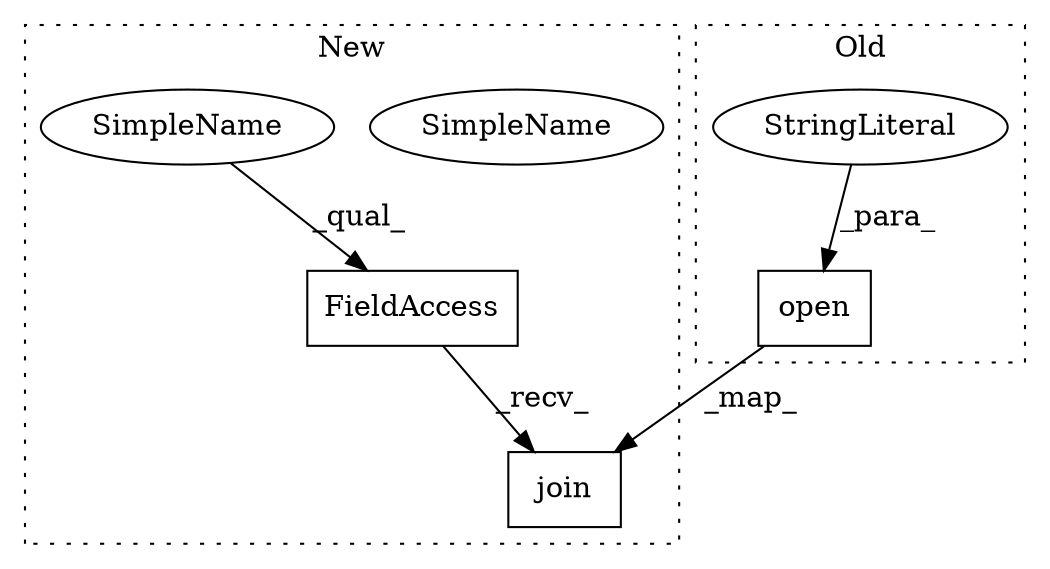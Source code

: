 digraph G {
subgraph cluster0 {
1 [label="open" a="32" s="175,200" l="5,1" shape="box"];
5 [label="StringLiteral" a="45" s="197" l="3" shape="ellipse"];
label = "Old";
style="dotted";
}
subgraph cluster1 {
2 [label="join" a="32" s="281,314" l="5,1" shape="box"];
3 [label="FieldAccess" a="22" s="273" l="7" shape="box"];
4 [label="SimpleName" a="42" s="273" l="2" shape="ellipse"];
6 [label="SimpleName" a="42" s="273" l="2" shape="ellipse"];
label = "New";
style="dotted";
}
1 -> 2 [label="_map_"];
3 -> 2 [label="_recv_"];
5 -> 1 [label="_para_"];
6 -> 3 [label="_qual_"];
}